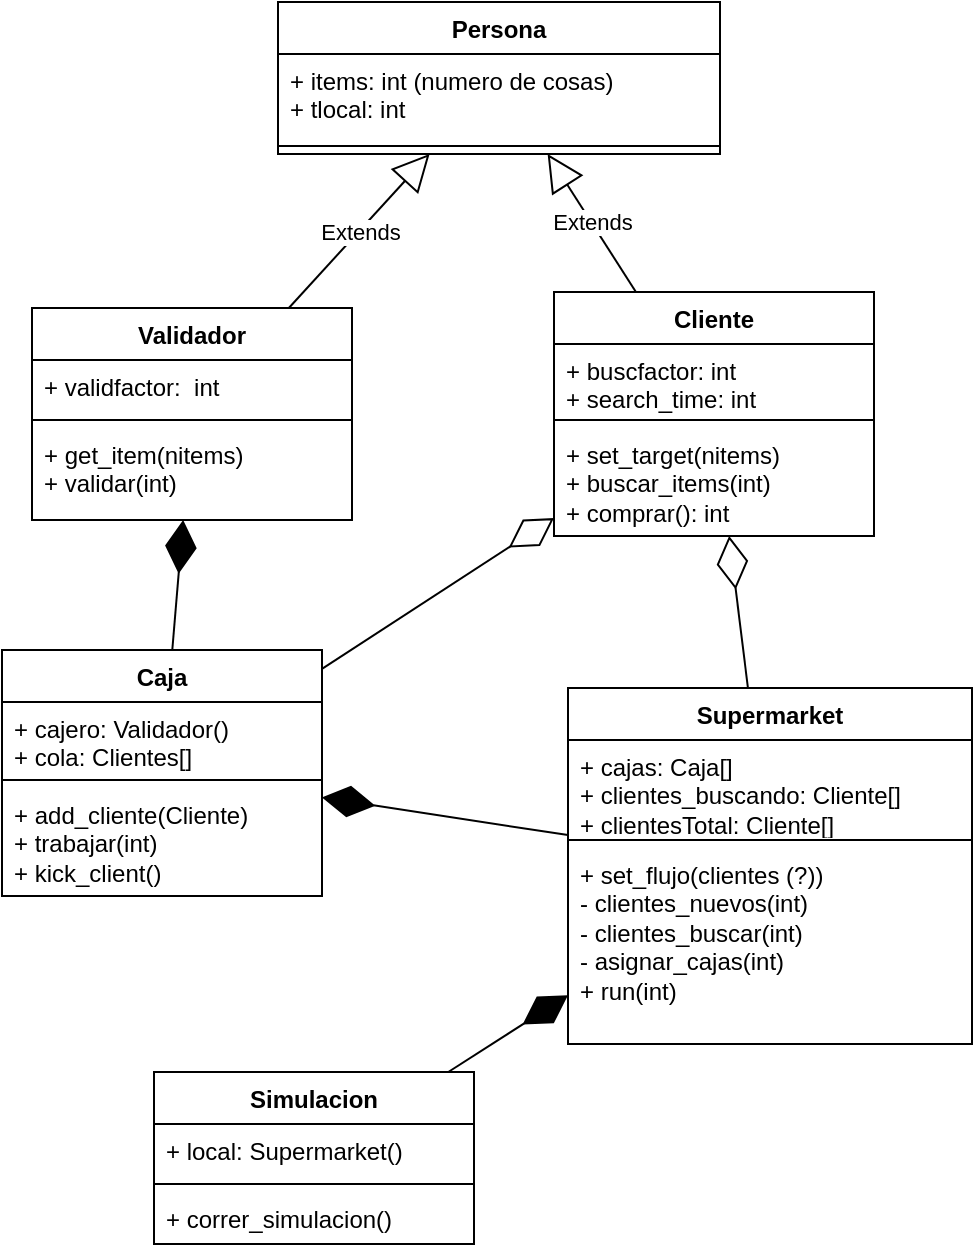 <mxfile version="22.0.3" type="device">
  <diagram name="Page-1" id="bmVQjHwtMkgkuAdKU30-">
    <mxGraphModel dx="634" dy="335" grid="0" gridSize="10" guides="1" tooltips="1" connect="1" arrows="1" fold="1" page="1" pageScale="1" pageWidth="850" pageHeight="1100" math="0" shadow="0">
      <root>
        <mxCell id="0" />
        <mxCell id="1" parent="0" />
        <mxCell id="PAQVtBP_UjK7PjvUedsS-1" value="Persona" style="swimlane;fontStyle=1;align=center;verticalAlign=top;childLayout=stackLayout;horizontal=1;startSize=26;horizontalStack=0;resizeParent=1;resizeParentMax=0;resizeLast=0;collapsible=1;marginBottom=0;whiteSpace=wrap;html=1;" vertex="1" parent="1">
          <mxGeometry x="230" y="63" width="221" height="76" as="geometry" />
        </mxCell>
        <mxCell id="PAQVtBP_UjK7PjvUedsS-2" value="&lt;div&gt;+ items: int (numero de cosas)&lt;br&gt;&lt;/div&gt;&lt;div&gt;+ tlocal: int&lt;br&gt;&lt;/div&gt;" style="text;strokeColor=none;fillColor=none;align=left;verticalAlign=top;spacingLeft=4;spacingRight=4;overflow=hidden;rotatable=0;points=[[0,0.5],[1,0.5]];portConstraint=eastwest;whiteSpace=wrap;html=1;" vertex="1" parent="PAQVtBP_UjK7PjvUedsS-1">
          <mxGeometry y="26" width="221" height="42" as="geometry" />
        </mxCell>
        <mxCell id="PAQVtBP_UjK7PjvUedsS-3" value="" style="line;strokeWidth=1;fillColor=none;align=left;verticalAlign=middle;spacingTop=-1;spacingLeft=3;spacingRight=3;rotatable=0;labelPosition=right;points=[];portConstraint=eastwest;strokeColor=inherit;" vertex="1" parent="PAQVtBP_UjK7PjvUedsS-1">
          <mxGeometry y="68" width="221" height="8" as="geometry" />
        </mxCell>
        <mxCell id="PAQVtBP_UjK7PjvUedsS-5" value="Validador" style="swimlane;fontStyle=1;align=center;verticalAlign=top;childLayout=stackLayout;horizontal=1;startSize=26;horizontalStack=0;resizeParent=1;resizeParentMax=0;resizeLast=0;collapsible=1;marginBottom=0;whiteSpace=wrap;html=1;" vertex="1" parent="1">
          <mxGeometry x="107" y="216" width="160" height="106" as="geometry" />
        </mxCell>
        <mxCell id="PAQVtBP_UjK7PjvUedsS-6" value="+ validfactor:&amp;nbsp; int" style="text;strokeColor=none;fillColor=none;align=left;verticalAlign=top;spacingLeft=4;spacingRight=4;overflow=hidden;rotatable=0;points=[[0,0.5],[1,0.5]];portConstraint=eastwest;whiteSpace=wrap;html=1;" vertex="1" parent="PAQVtBP_UjK7PjvUedsS-5">
          <mxGeometry y="26" width="160" height="26" as="geometry" />
        </mxCell>
        <mxCell id="PAQVtBP_UjK7PjvUedsS-7" value="" style="line;strokeWidth=1;fillColor=none;align=left;verticalAlign=middle;spacingTop=-1;spacingLeft=3;spacingRight=3;rotatable=0;labelPosition=right;points=[];portConstraint=eastwest;strokeColor=inherit;" vertex="1" parent="PAQVtBP_UjK7PjvUedsS-5">
          <mxGeometry y="52" width="160" height="8" as="geometry" />
        </mxCell>
        <mxCell id="PAQVtBP_UjK7PjvUedsS-8" value="&lt;div&gt;+ get_item(nitems)&lt;/div&gt;&lt;div&gt;+ validar(int)&lt;/div&gt;" style="text;strokeColor=none;fillColor=none;align=left;verticalAlign=top;spacingLeft=4;spacingRight=4;overflow=hidden;rotatable=0;points=[[0,0.5],[1,0.5]];portConstraint=eastwest;whiteSpace=wrap;html=1;" vertex="1" parent="PAQVtBP_UjK7PjvUedsS-5">
          <mxGeometry y="60" width="160" height="46" as="geometry" />
        </mxCell>
        <mxCell id="PAQVtBP_UjK7PjvUedsS-9" value="Extends" style="endArrow=block;endSize=16;endFill=0;html=1;rounded=0;" edge="1" parent="1" source="PAQVtBP_UjK7PjvUedsS-5" target="PAQVtBP_UjK7PjvUedsS-1">
          <mxGeometry width="160" relative="1" as="geometry">
            <mxPoint x="339" y="206" as="sourcePoint" />
            <mxPoint x="499" y="206" as="targetPoint" />
          </mxGeometry>
        </mxCell>
        <mxCell id="PAQVtBP_UjK7PjvUedsS-10" value="Cliente" style="swimlane;fontStyle=1;align=center;verticalAlign=top;childLayout=stackLayout;horizontal=1;startSize=26;horizontalStack=0;resizeParent=1;resizeParentMax=0;resizeLast=0;collapsible=1;marginBottom=0;whiteSpace=wrap;html=1;" vertex="1" parent="1">
          <mxGeometry x="368" y="208" width="160" height="122" as="geometry" />
        </mxCell>
        <mxCell id="PAQVtBP_UjK7PjvUedsS-11" value="&lt;div&gt;+ buscfactor: int&lt;/div&gt;&lt;div&gt;+ search_time: int&lt;br&gt;&lt;/div&gt;" style="text;strokeColor=none;fillColor=none;align=left;verticalAlign=top;spacingLeft=4;spacingRight=4;overflow=hidden;rotatable=0;points=[[0,0.5],[1,0.5]];portConstraint=eastwest;whiteSpace=wrap;html=1;" vertex="1" parent="PAQVtBP_UjK7PjvUedsS-10">
          <mxGeometry y="26" width="160" height="34" as="geometry" />
        </mxCell>
        <mxCell id="PAQVtBP_UjK7PjvUedsS-12" value="" style="line;strokeWidth=1;fillColor=none;align=left;verticalAlign=middle;spacingTop=-1;spacingLeft=3;spacingRight=3;rotatable=0;labelPosition=right;points=[];portConstraint=eastwest;strokeColor=inherit;" vertex="1" parent="PAQVtBP_UjK7PjvUedsS-10">
          <mxGeometry y="60" width="160" height="8" as="geometry" />
        </mxCell>
        <mxCell id="PAQVtBP_UjK7PjvUedsS-13" value="&lt;div&gt;+ set_target(nitems)&lt;br&gt;&lt;/div&gt;&lt;div&gt;+ buscar_items(int)&lt;/div&gt;&lt;div&gt;+ comprar(): int&lt;br&gt;&lt;/div&gt;" style="text;strokeColor=none;fillColor=none;align=left;verticalAlign=top;spacingLeft=4;spacingRight=4;overflow=hidden;rotatable=0;points=[[0,0.5],[1,0.5]];portConstraint=eastwest;whiteSpace=wrap;html=1;" vertex="1" parent="PAQVtBP_UjK7PjvUedsS-10">
          <mxGeometry y="68" width="160" height="54" as="geometry" />
        </mxCell>
        <mxCell id="PAQVtBP_UjK7PjvUedsS-14" value="Extends" style="endArrow=block;endSize=16;endFill=0;html=1;rounded=0;" edge="1" parent="1" source="PAQVtBP_UjK7PjvUedsS-10" target="PAQVtBP_UjK7PjvUedsS-1">
          <mxGeometry width="160" relative="1" as="geometry">
            <mxPoint x="275" y="195" as="sourcePoint" />
            <mxPoint x="435" y="195" as="targetPoint" />
          </mxGeometry>
        </mxCell>
        <mxCell id="PAQVtBP_UjK7PjvUedsS-15" value="Caja" style="swimlane;fontStyle=1;align=center;verticalAlign=top;childLayout=stackLayout;horizontal=1;startSize=26;horizontalStack=0;resizeParent=1;resizeParentMax=0;resizeLast=0;collapsible=1;marginBottom=0;whiteSpace=wrap;html=1;" vertex="1" parent="1">
          <mxGeometry x="92" y="387" width="160" height="123" as="geometry" />
        </mxCell>
        <mxCell id="PAQVtBP_UjK7PjvUedsS-16" value="&lt;div&gt;+ cajero: Validador()&lt;/div&gt;&lt;div&gt;+ cola: Clientes[]&lt;br&gt;&lt;/div&gt;" style="text;strokeColor=none;fillColor=none;align=left;verticalAlign=top;spacingLeft=4;spacingRight=4;overflow=hidden;rotatable=0;points=[[0,0.5],[1,0.5]];portConstraint=eastwest;whiteSpace=wrap;html=1;" vertex="1" parent="PAQVtBP_UjK7PjvUedsS-15">
          <mxGeometry y="26" width="160" height="35" as="geometry" />
        </mxCell>
        <mxCell id="PAQVtBP_UjK7PjvUedsS-17" value="" style="line;strokeWidth=1;fillColor=none;align=left;verticalAlign=middle;spacingTop=-1;spacingLeft=3;spacingRight=3;rotatable=0;labelPosition=right;points=[];portConstraint=eastwest;strokeColor=inherit;" vertex="1" parent="PAQVtBP_UjK7PjvUedsS-15">
          <mxGeometry y="61" width="160" height="8" as="geometry" />
        </mxCell>
        <mxCell id="PAQVtBP_UjK7PjvUedsS-18" value="&lt;div&gt;+ add_cliente(Cliente)&lt;/div&gt;&lt;div&gt;+ trabajar(int)&lt;br&gt;&lt;/div&gt;&lt;div&gt;+ kick_client()&lt;br&gt;&lt;/div&gt;" style="text;strokeColor=none;fillColor=none;align=left;verticalAlign=top;spacingLeft=4;spacingRight=4;overflow=hidden;rotatable=0;points=[[0,0.5],[1,0.5]];portConstraint=eastwest;whiteSpace=wrap;html=1;" vertex="1" parent="PAQVtBP_UjK7PjvUedsS-15">
          <mxGeometry y="69" width="160" height="54" as="geometry" />
        </mxCell>
        <mxCell id="PAQVtBP_UjK7PjvUedsS-19" value="" style="endArrow=diamondThin;endFill=1;endSize=24;html=1;rounded=0;" edge="1" parent="1" source="PAQVtBP_UjK7PjvUedsS-15" target="PAQVtBP_UjK7PjvUedsS-5">
          <mxGeometry width="160" relative="1" as="geometry">
            <mxPoint x="240" y="422" as="sourcePoint" />
            <mxPoint x="400" y="422" as="targetPoint" />
          </mxGeometry>
        </mxCell>
        <mxCell id="PAQVtBP_UjK7PjvUedsS-20" value="" style="endArrow=diamondThin;endFill=0;endSize=24;html=1;rounded=0;" edge="1" parent="1" source="PAQVtBP_UjK7PjvUedsS-15" target="PAQVtBP_UjK7PjvUedsS-10">
          <mxGeometry width="160" relative="1" as="geometry">
            <mxPoint x="240" y="352" as="sourcePoint" />
            <mxPoint x="400" y="352" as="targetPoint" />
          </mxGeometry>
        </mxCell>
        <mxCell id="PAQVtBP_UjK7PjvUedsS-21" value="Supermarket" style="swimlane;fontStyle=1;align=center;verticalAlign=top;childLayout=stackLayout;horizontal=1;startSize=26;horizontalStack=0;resizeParent=1;resizeParentMax=0;resizeLast=0;collapsible=1;marginBottom=0;whiteSpace=wrap;html=1;" vertex="1" parent="1">
          <mxGeometry x="375" y="406" width="202" height="178" as="geometry" />
        </mxCell>
        <mxCell id="PAQVtBP_UjK7PjvUedsS-22" value="&lt;div&gt;+ cajas: Caja[]&lt;/div&gt;&lt;div&gt;+ clientes_buscando: Cliente[]&lt;/div&gt;&lt;div&gt;+ clientesTotal: Cliente[]&lt;br&gt;&lt;/div&gt;" style="text;strokeColor=none;fillColor=none;align=left;verticalAlign=top;spacingLeft=4;spacingRight=4;overflow=hidden;rotatable=0;points=[[0,0.5],[1,0.5]];portConstraint=eastwest;whiteSpace=wrap;html=1;" vertex="1" parent="PAQVtBP_UjK7PjvUedsS-21">
          <mxGeometry y="26" width="202" height="46" as="geometry" />
        </mxCell>
        <mxCell id="PAQVtBP_UjK7PjvUedsS-23" value="" style="line;strokeWidth=1;fillColor=none;align=left;verticalAlign=middle;spacingTop=-1;spacingLeft=3;spacingRight=3;rotatable=0;labelPosition=right;points=[];portConstraint=eastwest;strokeColor=inherit;" vertex="1" parent="PAQVtBP_UjK7PjvUedsS-21">
          <mxGeometry y="72" width="202" height="8" as="geometry" />
        </mxCell>
        <mxCell id="PAQVtBP_UjK7PjvUedsS-24" value="&lt;div&gt;+ set_flujo(clientes (?))&lt;/div&gt;&lt;div&gt;- clientes_nuevos(int)&lt;/div&gt;&lt;div&gt;- clientes_buscar(int)&lt;/div&gt;&lt;div&gt;- asignar_cajas(int)&lt;/div&gt;&lt;div&gt;+ run(int)&lt;br&gt;&lt;/div&gt;" style="text;strokeColor=none;fillColor=none;align=left;verticalAlign=top;spacingLeft=4;spacingRight=4;overflow=hidden;rotatable=0;points=[[0,0.5],[1,0.5]];portConstraint=eastwest;whiteSpace=wrap;html=1;" vertex="1" parent="PAQVtBP_UjK7PjvUedsS-21">
          <mxGeometry y="80" width="202" height="98" as="geometry" />
        </mxCell>
        <mxCell id="PAQVtBP_UjK7PjvUedsS-26" value="" style="endArrow=diamondThin;endFill=0;endSize=24;html=1;rounded=0;" edge="1" parent="1" source="PAQVtBP_UjK7PjvUedsS-21" target="PAQVtBP_UjK7PjvUedsS-10">
          <mxGeometry width="160" relative="1" as="geometry">
            <mxPoint x="211" y="496" as="sourcePoint" />
            <mxPoint x="440" y="359" as="targetPoint" />
          </mxGeometry>
        </mxCell>
        <mxCell id="PAQVtBP_UjK7PjvUedsS-27" value="" style="endArrow=diamondThin;endFill=1;endSize=24;html=1;rounded=0;" edge="1" parent="1" source="PAQVtBP_UjK7PjvUedsS-21" target="PAQVtBP_UjK7PjvUedsS-15">
          <mxGeometry width="160" relative="1" as="geometry">
            <mxPoint x="211" y="356" as="sourcePoint" />
            <mxPoint x="371" y="356" as="targetPoint" />
          </mxGeometry>
        </mxCell>
        <mxCell id="PAQVtBP_UjK7PjvUedsS-28" value="Simulacion" style="swimlane;fontStyle=1;align=center;verticalAlign=top;childLayout=stackLayout;horizontal=1;startSize=26;horizontalStack=0;resizeParent=1;resizeParentMax=0;resizeLast=0;collapsible=1;marginBottom=0;whiteSpace=wrap;html=1;" vertex="1" parent="1">
          <mxGeometry x="168" y="598" width="160" height="86" as="geometry" />
        </mxCell>
        <mxCell id="PAQVtBP_UjK7PjvUedsS-29" value="&lt;div&gt;+ local: Supermarket()&lt;/div&gt;" style="text;strokeColor=none;fillColor=none;align=left;verticalAlign=top;spacingLeft=4;spacingRight=4;overflow=hidden;rotatable=0;points=[[0,0.5],[1,0.5]];portConstraint=eastwest;whiteSpace=wrap;html=1;" vertex="1" parent="PAQVtBP_UjK7PjvUedsS-28">
          <mxGeometry y="26" width="160" height="26" as="geometry" />
        </mxCell>
        <mxCell id="PAQVtBP_UjK7PjvUedsS-30" value="" style="line;strokeWidth=1;fillColor=none;align=left;verticalAlign=middle;spacingTop=-1;spacingLeft=3;spacingRight=3;rotatable=0;labelPosition=right;points=[];portConstraint=eastwest;strokeColor=inherit;" vertex="1" parent="PAQVtBP_UjK7PjvUedsS-28">
          <mxGeometry y="52" width="160" height="8" as="geometry" />
        </mxCell>
        <mxCell id="PAQVtBP_UjK7PjvUedsS-31" value="+ correr_simulacion()" style="text;strokeColor=none;fillColor=none;align=left;verticalAlign=top;spacingLeft=4;spacingRight=4;overflow=hidden;rotatable=0;points=[[0,0.5],[1,0.5]];portConstraint=eastwest;whiteSpace=wrap;html=1;" vertex="1" parent="PAQVtBP_UjK7PjvUedsS-28">
          <mxGeometry y="60" width="160" height="26" as="geometry" />
        </mxCell>
        <mxCell id="PAQVtBP_UjK7PjvUedsS-33" value="" style="endArrow=diamondThin;endFill=1;endSize=24;html=1;rounded=0;" edge="1" parent="1" source="PAQVtBP_UjK7PjvUedsS-28" target="PAQVtBP_UjK7PjvUedsS-21">
          <mxGeometry width="160" relative="1" as="geometry">
            <mxPoint x="187" y="548" as="sourcePoint" />
            <mxPoint x="347" y="548" as="targetPoint" />
          </mxGeometry>
        </mxCell>
      </root>
    </mxGraphModel>
  </diagram>
</mxfile>
